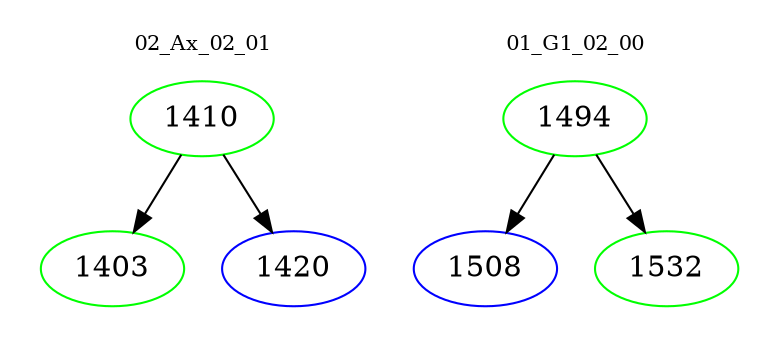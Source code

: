 digraph{
subgraph cluster_0 {
color = white
label = "02_Ax_02_01";
fontsize=10;
T0_1410 [label="1410", color="green"]
T0_1410 -> T0_1403 [color="black"]
T0_1403 [label="1403", color="green"]
T0_1410 -> T0_1420 [color="black"]
T0_1420 [label="1420", color="blue"]
}
subgraph cluster_1 {
color = white
label = "01_G1_02_00";
fontsize=10;
T1_1494 [label="1494", color="green"]
T1_1494 -> T1_1508 [color="black"]
T1_1508 [label="1508", color="blue"]
T1_1494 -> T1_1532 [color="black"]
T1_1532 [label="1532", color="green"]
}
}
